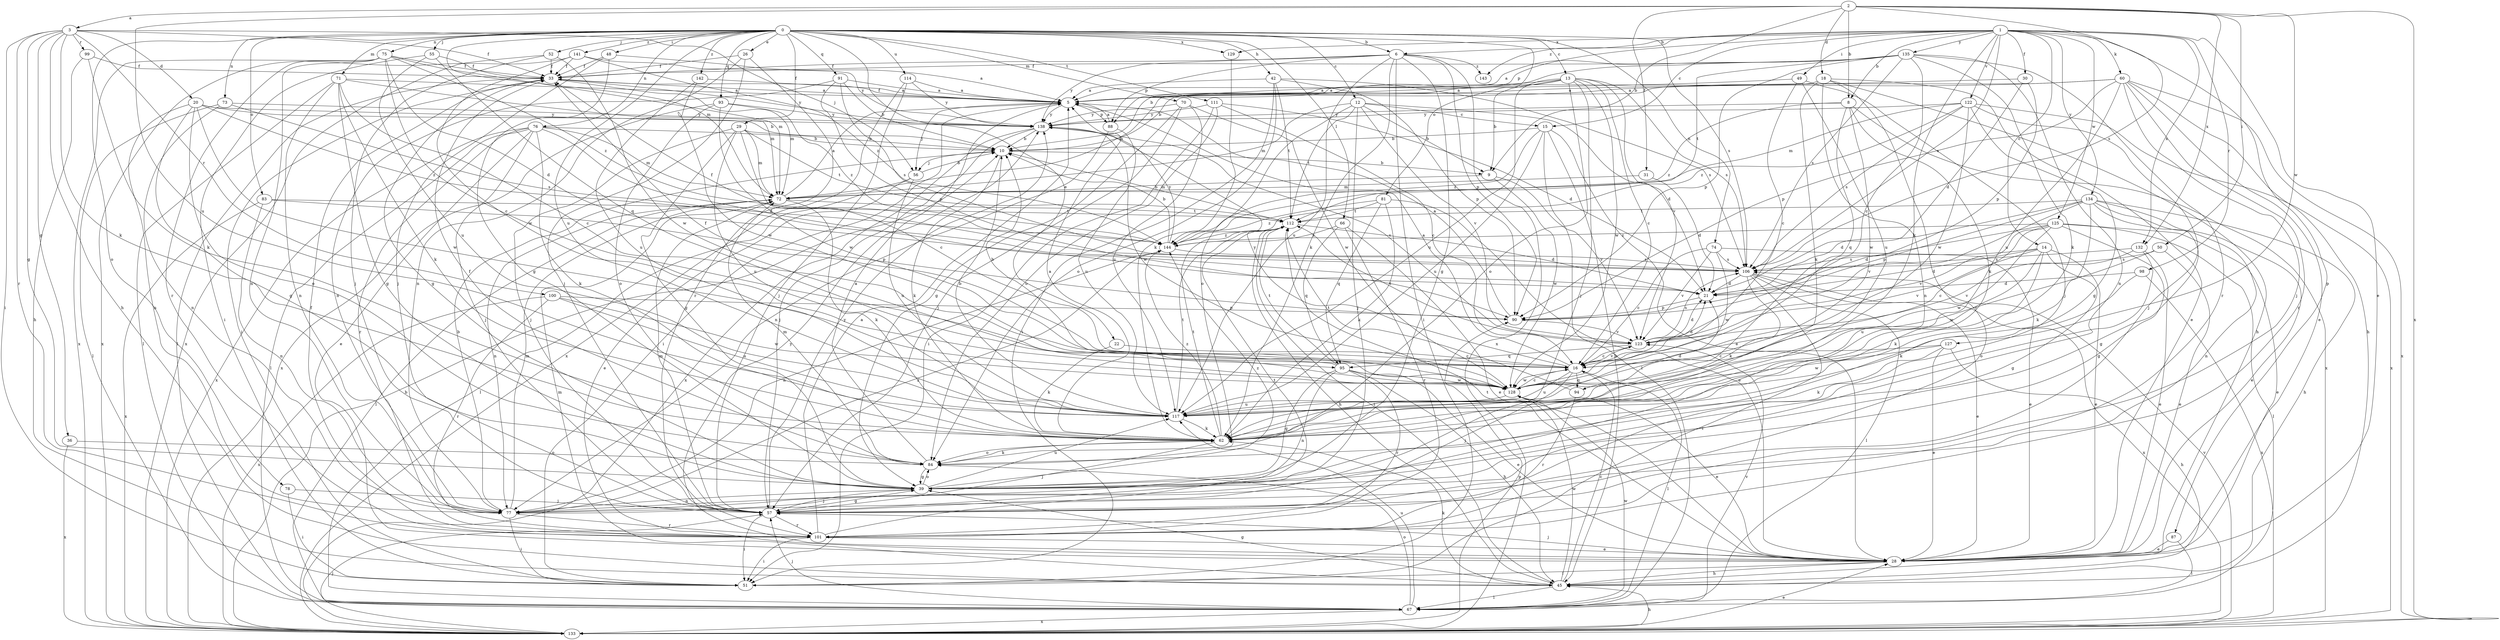 strict digraph  {
0;
1;
2;
3;
5;
6;
8;
9;
10;
12;
13;
14;
15;
16;
18;
20;
21;
22;
26;
28;
29;
30;
31;
33;
36;
39;
42;
45;
48;
49;
50;
51;
52;
55;
56;
57;
60;
62;
66;
67;
70;
71;
72;
73;
74;
75;
76;
77;
78;
81;
83;
84;
87;
88;
90;
91;
93;
94;
95;
98;
99;
100;
101;
106;
111;
112;
114;
117;
122;
123;
125;
127;
128;
129;
132;
133;
134;
135;
138;
141;
142;
143;
144;
0 -> 6  [label=b];
0 -> 12  [label=c];
0 -> 13  [label=c];
0 -> 22  [label=e];
0 -> 26  [label=e];
0 -> 29  [label=f];
0 -> 42  [label=h];
0 -> 48  [label=i];
0 -> 52  [label=j];
0 -> 55  [label=j];
0 -> 66  [label=l];
0 -> 70  [label=m];
0 -> 71  [label=m];
0 -> 72  [label=m];
0 -> 73  [label=n];
0 -> 74  [label=n];
0 -> 75  [label=n];
0 -> 76  [label=n];
0 -> 78  [label=o];
0 -> 81  [label=o];
0 -> 83  [label=o];
0 -> 91  [label=q];
0 -> 93  [label=q];
0 -> 106  [label=s];
0 -> 111  [label=t];
0 -> 114  [label=u];
0 -> 117  [label=u];
0 -> 129  [label=x];
0 -> 141  [label=z];
0 -> 142  [label=z];
1 -> 6  [label=b];
1 -> 8  [label=b];
1 -> 14  [label=c];
1 -> 15  [label=c];
1 -> 28  [label=e];
1 -> 30  [label=f];
1 -> 49  [label=i];
1 -> 60  [label=k];
1 -> 62  [label=k];
1 -> 87  [label=p];
1 -> 88  [label=p];
1 -> 98  [label=r];
1 -> 106  [label=s];
1 -> 122  [label=v];
1 -> 125  [label=w];
1 -> 129  [label=x];
1 -> 132  [label=x];
1 -> 134  [label=y];
1 -> 135  [label=y];
1 -> 143  [label=z];
2 -> 3  [label=a];
2 -> 8  [label=b];
2 -> 9  [label=b];
2 -> 18  [label=d];
2 -> 31  [label=f];
2 -> 50  [label=i];
2 -> 106  [label=s];
2 -> 117  [label=u];
2 -> 127  [label=w];
2 -> 132  [label=x];
2 -> 133  [label=x];
3 -> 20  [label=d];
3 -> 33  [label=f];
3 -> 36  [label=g];
3 -> 39  [label=g];
3 -> 45  [label=h];
3 -> 51  [label=i];
3 -> 56  [label=j];
3 -> 62  [label=k];
3 -> 99  [label=r];
3 -> 100  [label=r];
3 -> 101  [label=r];
5 -> 33  [label=f];
5 -> 51  [label=i];
5 -> 56  [label=j];
5 -> 88  [label=p];
5 -> 138  [label=y];
6 -> 33  [label=f];
6 -> 39  [label=g];
6 -> 51  [label=i];
6 -> 62  [label=k];
6 -> 88  [label=p];
6 -> 90  [label=p];
6 -> 117  [label=u];
6 -> 133  [label=x];
6 -> 138  [label=y];
6 -> 143  [label=z];
8 -> 62  [label=k];
8 -> 94  [label=q];
8 -> 128  [label=w];
8 -> 133  [label=x];
8 -> 138  [label=y];
8 -> 144  [label=z];
9 -> 72  [label=m];
9 -> 123  [label=v];
9 -> 128  [label=w];
10 -> 9  [label=b];
10 -> 56  [label=j];
10 -> 62  [label=k];
12 -> 9  [label=b];
12 -> 15  [label=c];
12 -> 21  [label=d];
12 -> 57  [label=j];
12 -> 72  [label=m];
12 -> 84  [label=o];
12 -> 112  [label=t];
12 -> 123  [label=v];
13 -> 5  [label=a];
13 -> 9  [label=b];
13 -> 16  [label=c];
13 -> 57  [label=j];
13 -> 72  [label=m];
13 -> 84  [label=o];
13 -> 106  [label=s];
13 -> 117  [label=u];
13 -> 123  [label=v];
13 -> 128  [label=w];
14 -> 21  [label=d];
14 -> 28  [label=e];
14 -> 39  [label=g];
14 -> 62  [label=k];
14 -> 106  [label=s];
14 -> 117  [label=u];
14 -> 123  [label=v];
15 -> 10  [label=b];
15 -> 28  [label=e];
15 -> 45  [label=h];
15 -> 67  [label=l];
15 -> 117  [label=u];
15 -> 144  [label=z];
16 -> 5  [label=a];
16 -> 21  [label=d];
16 -> 33  [label=f];
16 -> 57  [label=j];
16 -> 67  [label=l];
16 -> 94  [label=q];
16 -> 117  [label=u];
16 -> 123  [label=v];
16 -> 128  [label=w];
16 -> 138  [label=y];
18 -> 5  [label=a];
18 -> 28  [label=e];
18 -> 45  [label=h];
18 -> 62  [label=k];
18 -> 77  [label=n];
18 -> 101  [label=r];
20 -> 10  [label=b];
20 -> 39  [label=g];
20 -> 77  [label=n];
20 -> 84  [label=o];
20 -> 128  [label=w];
20 -> 138  [label=y];
20 -> 144  [label=z];
21 -> 90  [label=p];
22 -> 16  [label=c];
22 -> 62  [label=k];
26 -> 33  [label=f];
26 -> 57  [label=j];
26 -> 77  [label=n];
26 -> 101  [label=r];
28 -> 45  [label=h];
28 -> 51  [label=i];
28 -> 57  [label=j];
28 -> 112  [label=t];
28 -> 138  [label=y];
29 -> 10  [label=b];
29 -> 16  [label=c];
29 -> 39  [label=g];
29 -> 57  [label=j];
29 -> 72  [label=m];
29 -> 112  [label=t];
29 -> 117  [label=u];
30 -> 5  [label=a];
30 -> 21  [label=d];
30 -> 90  [label=p];
31 -> 21  [label=d];
31 -> 72  [label=m];
33 -> 5  [label=a];
33 -> 39  [label=g];
33 -> 51  [label=i];
33 -> 67  [label=l];
33 -> 72  [label=m];
33 -> 138  [label=y];
36 -> 84  [label=o];
36 -> 133  [label=x];
39 -> 57  [label=j];
39 -> 77  [label=n];
39 -> 84  [label=o];
39 -> 117  [label=u];
39 -> 144  [label=z];
42 -> 5  [label=a];
42 -> 51  [label=i];
42 -> 84  [label=o];
42 -> 90  [label=p];
42 -> 106  [label=s];
42 -> 112  [label=t];
45 -> 16  [label=c];
45 -> 39  [label=g];
45 -> 62  [label=k];
45 -> 67  [label=l];
45 -> 72  [label=m];
45 -> 112  [label=t];
45 -> 128  [label=w];
48 -> 5  [label=a];
48 -> 33  [label=f];
48 -> 39  [label=g];
48 -> 57  [label=j];
49 -> 5  [label=a];
49 -> 16  [label=c];
49 -> 57  [label=j];
49 -> 117  [label=u];
50 -> 28  [label=e];
50 -> 106  [label=s];
50 -> 128  [label=w];
52 -> 33  [label=f];
52 -> 57  [label=j];
52 -> 128  [label=w];
52 -> 133  [label=x];
55 -> 33  [label=f];
55 -> 51  [label=i];
55 -> 95  [label=q];
55 -> 117  [label=u];
56 -> 10  [label=b];
56 -> 28  [label=e];
56 -> 67  [label=l];
56 -> 117  [label=u];
57 -> 39  [label=g];
57 -> 51  [label=i];
57 -> 72  [label=m];
57 -> 101  [label=r];
57 -> 138  [label=y];
60 -> 5  [label=a];
60 -> 10  [label=b];
60 -> 28  [label=e];
60 -> 45  [label=h];
60 -> 57  [label=j];
60 -> 90  [label=p];
60 -> 101  [label=r];
60 -> 117  [label=u];
60 -> 133  [label=x];
62 -> 5  [label=a];
62 -> 57  [label=j];
62 -> 84  [label=o];
62 -> 112  [label=t];
62 -> 144  [label=z];
66 -> 28  [label=e];
66 -> 95  [label=q];
66 -> 101  [label=r];
66 -> 144  [label=z];
67 -> 57  [label=j];
67 -> 84  [label=o];
67 -> 117  [label=u];
67 -> 123  [label=v];
67 -> 128  [label=w];
67 -> 133  [label=x];
70 -> 39  [label=g];
70 -> 57  [label=j];
70 -> 117  [label=u];
70 -> 128  [label=w];
70 -> 138  [label=y];
71 -> 5  [label=a];
71 -> 16  [label=c];
71 -> 39  [label=g];
71 -> 62  [label=k];
71 -> 67  [label=l];
71 -> 72  [label=m];
71 -> 77  [label=n];
72 -> 5  [label=a];
72 -> 62  [label=k];
72 -> 67  [label=l];
72 -> 77  [label=n];
72 -> 112  [label=t];
73 -> 67  [label=l];
73 -> 77  [label=n];
73 -> 106  [label=s];
73 -> 138  [label=y];
74 -> 16  [label=c];
74 -> 28  [label=e];
74 -> 106  [label=s];
74 -> 123  [label=v];
74 -> 128  [label=w];
75 -> 16  [label=c];
75 -> 21  [label=d];
75 -> 33  [label=f];
75 -> 72  [label=m];
75 -> 77  [label=n];
75 -> 101  [label=r];
75 -> 133  [label=x];
75 -> 144  [label=z];
76 -> 10  [label=b];
76 -> 21  [label=d];
76 -> 28  [label=e];
76 -> 57  [label=j];
76 -> 62  [label=k];
76 -> 67  [label=l];
76 -> 72  [label=m];
76 -> 101  [label=r];
76 -> 133  [label=x];
77 -> 10  [label=b];
77 -> 51  [label=i];
77 -> 72  [label=m];
77 -> 101  [label=r];
77 -> 144  [label=z];
78 -> 51  [label=i];
78 -> 57  [label=j];
81 -> 28  [label=e];
81 -> 62  [label=k];
81 -> 95  [label=q];
81 -> 112  [label=t];
81 -> 144  [label=z];
83 -> 77  [label=n];
83 -> 90  [label=p];
83 -> 112  [label=t];
83 -> 133  [label=x];
84 -> 5  [label=a];
84 -> 33  [label=f];
84 -> 39  [label=g];
84 -> 62  [label=k];
84 -> 72  [label=m];
87 -> 28  [label=e];
87 -> 67  [label=l];
88 -> 5  [label=a];
88 -> 77  [label=n];
88 -> 117  [label=u];
90 -> 5  [label=a];
90 -> 123  [label=v];
91 -> 5  [label=a];
91 -> 10  [label=b];
91 -> 77  [label=n];
91 -> 90  [label=p];
91 -> 106  [label=s];
93 -> 84  [label=o];
93 -> 128  [label=w];
93 -> 133  [label=x];
93 -> 138  [label=y];
93 -> 144  [label=z];
94 -> 101  [label=r];
94 -> 112  [label=t];
95 -> 10  [label=b];
95 -> 28  [label=e];
95 -> 39  [label=g];
95 -> 45  [label=h];
95 -> 77  [label=n];
95 -> 101  [label=r];
95 -> 112  [label=t];
95 -> 128  [label=w];
98 -> 21  [label=d];
98 -> 62  [label=k];
98 -> 133  [label=x];
99 -> 33  [label=f];
99 -> 45  [label=h];
99 -> 62  [label=k];
100 -> 90  [label=p];
100 -> 101  [label=r];
100 -> 117  [label=u];
100 -> 128  [label=w];
100 -> 133  [label=x];
101 -> 5  [label=a];
101 -> 28  [label=e];
101 -> 33  [label=f];
101 -> 51  [label=i];
101 -> 112  [label=t];
106 -> 21  [label=d];
106 -> 28  [label=e];
106 -> 33  [label=f];
106 -> 51  [label=i];
106 -> 62  [label=k];
106 -> 67  [label=l];
106 -> 133  [label=x];
111 -> 16  [label=c];
111 -> 21  [label=d];
111 -> 51  [label=i];
111 -> 84  [label=o];
111 -> 138  [label=y];
112 -> 10  [label=b];
112 -> 21  [label=d];
112 -> 45  [label=h];
112 -> 144  [label=z];
114 -> 5  [label=a];
114 -> 57  [label=j];
114 -> 133  [label=x];
114 -> 138  [label=y];
117 -> 10  [label=b];
117 -> 21  [label=d];
117 -> 62  [label=k];
117 -> 112  [label=t];
122 -> 39  [label=g];
122 -> 57  [label=j];
122 -> 72  [label=m];
122 -> 106  [label=s];
122 -> 128  [label=w];
122 -> 133  [label=x];
122 -> 138  [label=y];
122 -> 144  [label=z];
123 -> 16  [label=c];
123 -> 21  [label=d];
123 -> 95  [label=q];
123 -> 106  [label=s];
123 -> 112  [label=t];
125 -> 16  [label=c];
125 -> 21  [label=d];
125 -> 28  [label=e];
125 -> 39  [label=g];
125 -> 67  [label=l];
125 -> 123  [label=v];
125 -> 128  [label=w];
125 -> 144  [label=z];
127 -> 16  [label=c];
127 -> 28  [label=e];
127 -> 45  [label=h];
127 -> 62  [label=k];
127 -> 128  [label=w];
128 -> 16  [label=c];
128 -> 28  [label=e];
128 -> 117  [label=u];
129 -> 62  [label=k];
132 -> 28  [label=e];
132 -> 84  [label=o];
132 -> 106  [label=s];
132 -> 123  [label=v];
133 -> 10  [label=b];
133 -> 28  [label=e];
133 -> 45  [label=h];
133 -> 57  [label=j];
133 -> 90  [label=p];
133 -> 106  [label=v];
134 -> 21  [label=d];
134 -> 28  [label=e];
134 -> 39  [label=g];
134 -> 45  [label=h];
134 -> 62  [label=k];
134 -> 77  [label=n];
134 -> 90  [label=p];
134 -> 112  [label=t];
134 -> 123  [label=v];
135 -> 5  [label=a];
135 -> 10  [label=b];
135 -> 16  [label=c];
135 -> 33  [label=f];
135 -> 62  [label=k];
135 -> 77  [label=n];
135 -> 90  [label=p];
135 -> 101  [label=r];
135 -> 106  [label=s];
135 -> 112  [label=t];
138 -> 10  [label=b];
138 -> 57  [label=j];
138 -> 123  [label=v];
138 -> 128  [label=w];
138 -> 133  [label=x];
141 -> 33  [label=f];
141 -> 128  [label=w];
141 -> 133  [label=x];
141 -> 138  [label=y];
141 -> 144  [label=z];
142 -> 5  [label=a];
142 -> 117  [label=u];
142 -> 128  [label=w];
144 -> 10  [label=b];
144 -> 77  [label=n];
144 -> 106  [label=s];
144 -> 138  [label=y];
}
